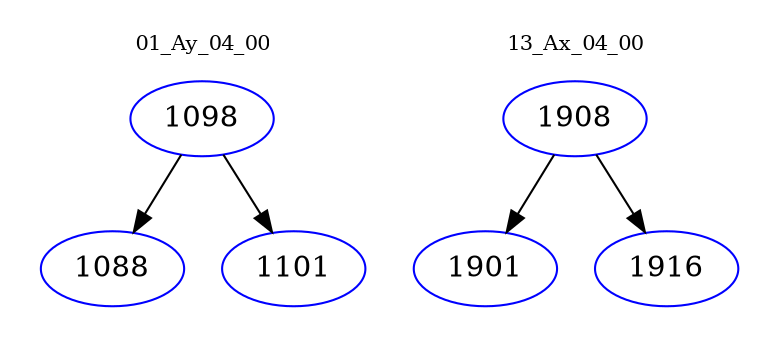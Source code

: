digraph{
subgraph cluster_0 {
color = white
label = "01_Ay_04_00";
fontsize=10;
T0_1098 [label="1098", color="blue"]
T0_1098 -> T0_1088 [color="black"]
T0_1088 [label="1088", color="blue"]
T0_1098 -> T0_1101 [color="black"]
T0_1101 [label="1101", color="blue"]
}
subgraph cluster_1 {
color = white
label = "13_Ax_04_00";
fontsize=10;
T1_1908 [label="1908", color="blue"]
T1_1908 -> T1_1901 [color="black"]
T1_1901 [label="1901", color="blue"]
T1_1908 -> T1_1916 [color="black"]
T1_1916 [label="1916", color="blue"]
}
}
